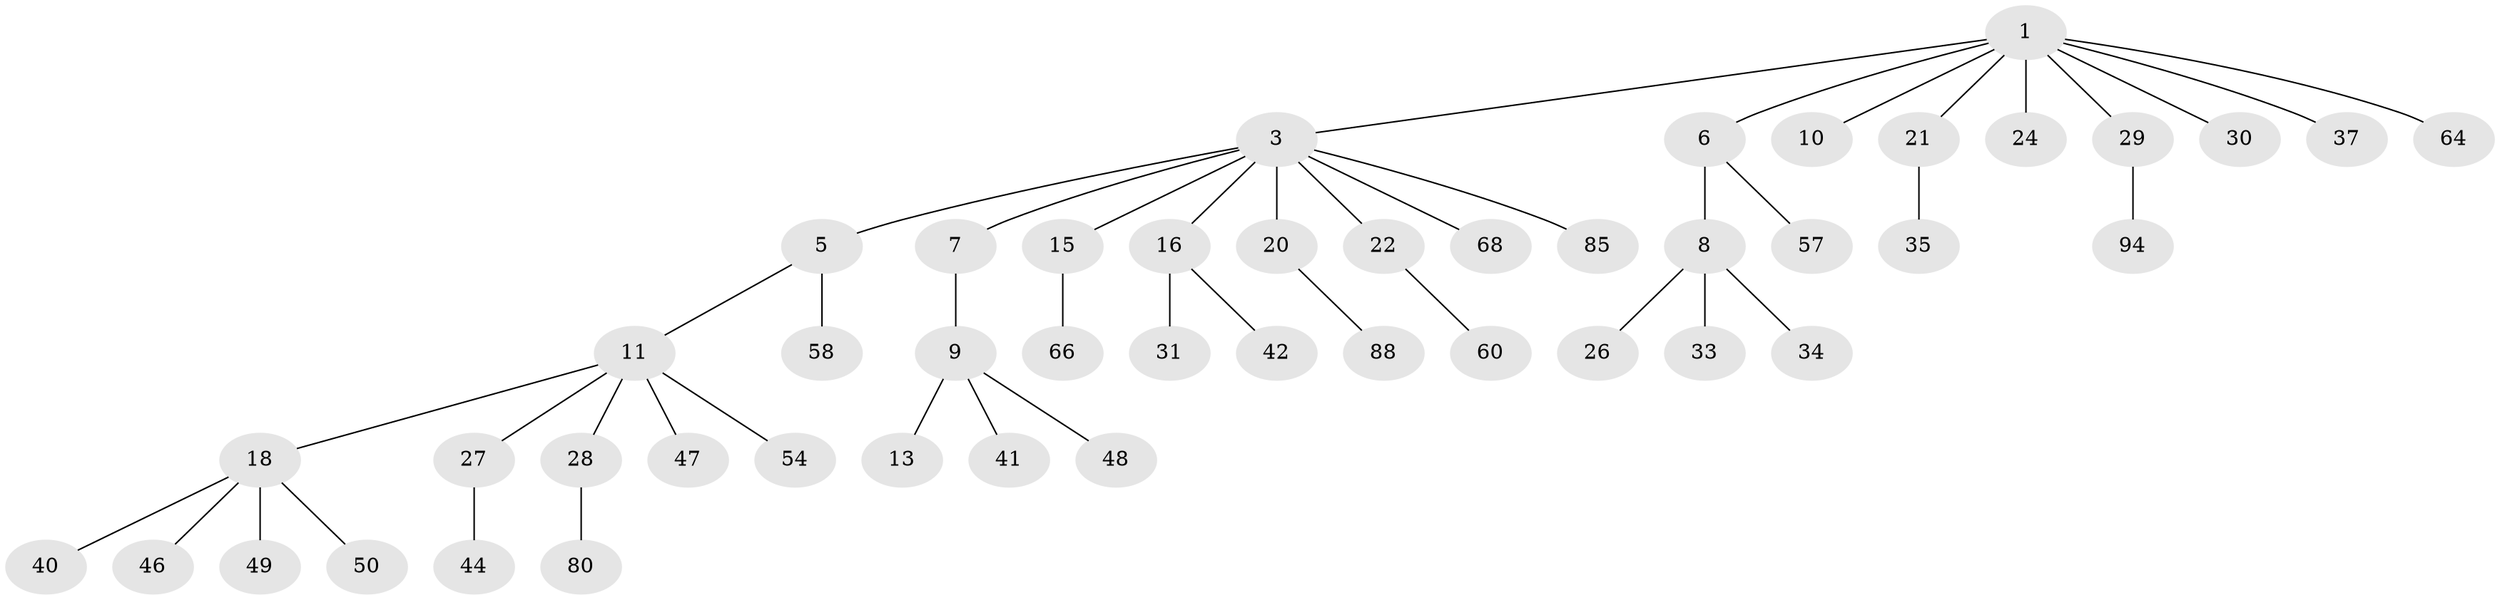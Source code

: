 // original degree distribution, {4: 0.09574468085106383, 7: 0.031914893617021274, 3: 0.0851063829787234, 1: 0.48936170212765956, 5: 0.010638297872340425, 2: 0.2872340425531915}
// Generated by graph-tools (version 1.1) at 2025/15/03/09/25 04:15:41]
// undirected, 47 vertices, 46 edges
graph export_dot {
graph [start="1"]
  node [color=gray90,style=filled];
  1 [super="+2"];
  3 [super="+4"];
  5 [super="+45"];
  6;
  7 [super="+63"];
  8;
  9;
  10;
  11 [super="+17+14+12"];
  13 [super="+72"];
  15;
  16 [super="+36"];
  18 [super="+19"];
  20 [super="+87+67+83+73+61+25"];
  21;
  22 [super="+38"];
  24;
  26 [super="+59+32"];
  27;
  28;
  29;
  30;
  31;
  33 [super="+71"];
  34 [super="+43+74+81"];
  35;
  37;
  40 [super="+79"];
  41;
  42 [super="+56+93"];
  44 [super="+70"];
  46 [super="+51"];
  47;
  48 [super="+65"];
  49;
  50;
  54 [super="+55+69"];
  57 [super="+62+76"];
  58;
  60;
  64;
  66;
  68;
  80;
  85;
  88 [super="+90"];
  94;
  1 -- 6;
  1 -- 24;
  1 -- 30;
  1 -- 64;
  1 -- 3;
  1 -- 37;
  1 -- 21;
  1 -- 10;
  1 -- 29;
  3 -- 15;
  3 -- 20;
  3 -- 16;
  3 -- 68;
  3 -- 5;
  3 -- 85;
  3 -- 7;
  3 -- 22;
  5 -- 11;
  5 -- 58;
  6 -- 8;
  6 -- 57;
  7 -- 9;
  8 -- 26;
  8 -- 33;
  8 -- 34;
  9 -- 13;
  9 -- 41;
  9 -- 48;
  11 -- 47;
  11 -- 27;
  11 -- 28;
  11 -- 54;
  11 -- 18;
  15 -- 66;
  16 -- 31;
  16 -- 42;
  18 -- 49;
  18 -- 50;
  18 -- 40;
  18 -- 46;
  20 -- 88;
  21 -- 35;
  22 -- 60;
  27 -- 44;
  28 -- 80;
  29 -- 94;
}
